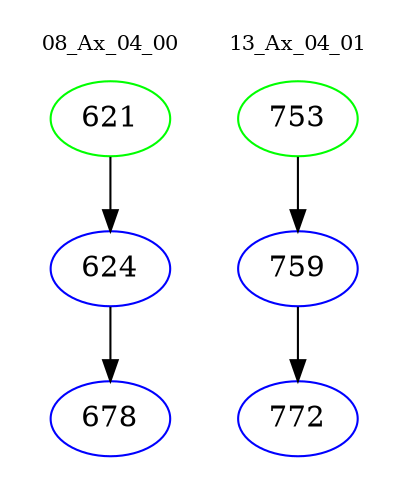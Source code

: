 digraph{
subgraph cluster_0 {
color = white
label = "08_Ax_04_00";
fontsize=10;
T0_621 [label="621", color="green"]
T0_621 -> T0_624 [color="black"]
T0_624 [label="624", color="blue"]
T0_624 -> T0_678 [color="black"]
T0_678 [label="678", color="blue"]
}
subgraph cluster_1 {
color = white
label = "13_Ax_04_01";
fontsize=10;
T1_753 [label="753", color="green"]
T1_753 -> T1_759 [color="black"]
T1_759 [label="759", color="blue"]
T1_759 -> T1_772 [color="black"]
T1_772 [label="772", color="blue"]
}
}
